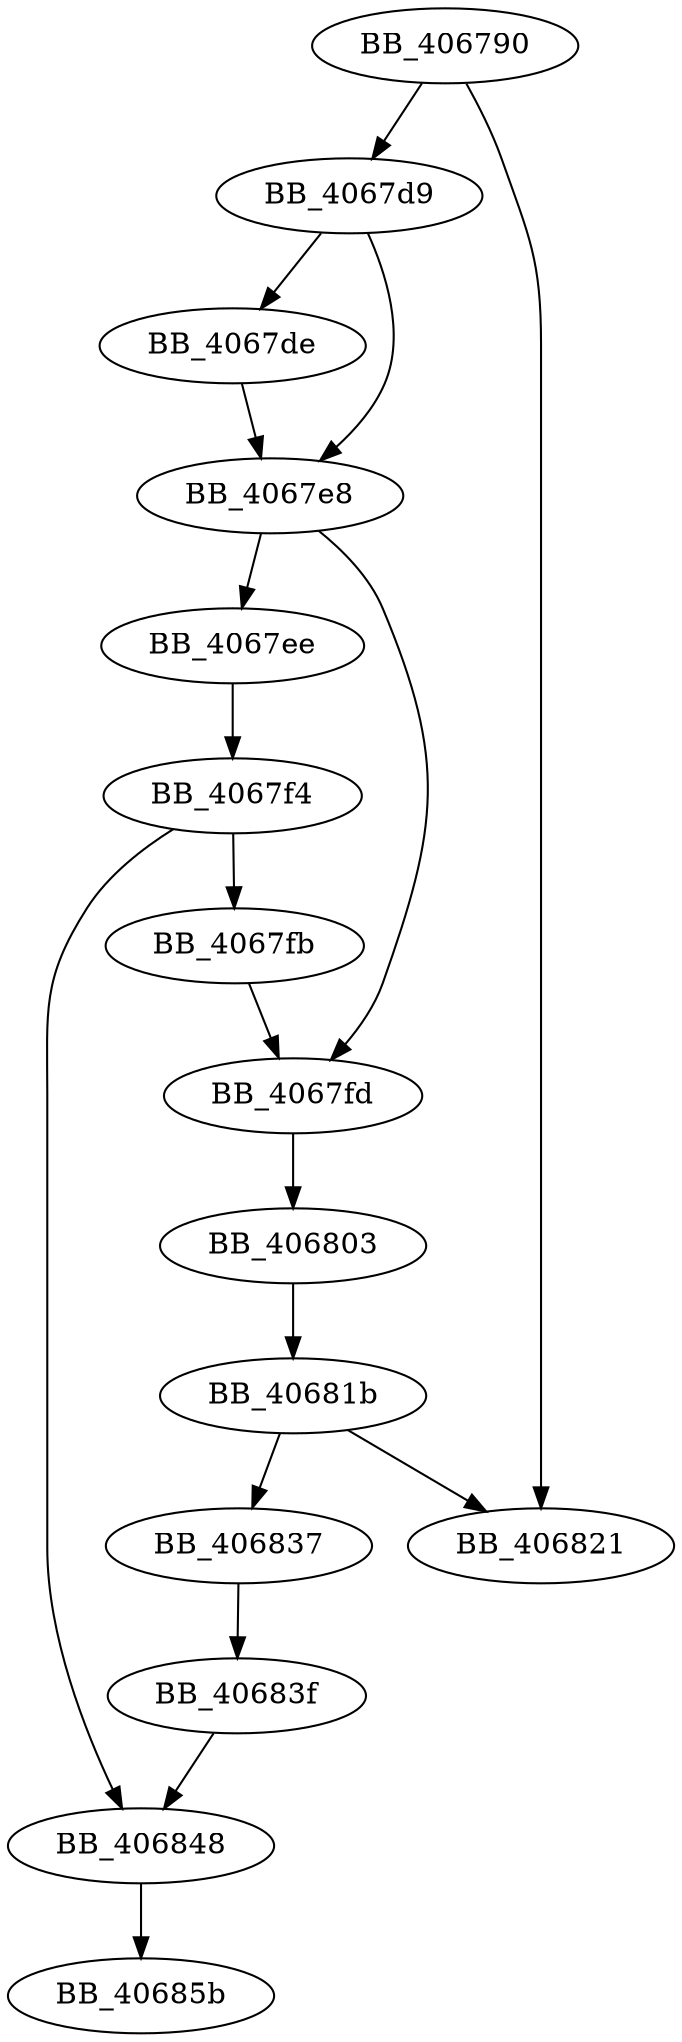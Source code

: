 DiGraph sub_406790{
BB_406790->BB_4067d9
BB_406790->BB_406821
BB_4067d9->BB_4067de
BB_4067d9->BB_4067e8
BB_4067de->BB_4067e8
BB_4067e8->BB_4067ee
BB_4067e8->BB_4067fd
BB_4067ee->BB_4067f4
BB_4067f4->BB_4067fb
BB_4067f4->BB_406848
BB_4067fb->BB_4067fd
BB_4067fd->BB_406803
BB_406803->BB_40681b
BB_40681b->BB_406821
BB_40681b->BB_406837
BB_406837->BB_40683f
BB_40683f->BB_406848
BB_406848->BB_40685b
}
